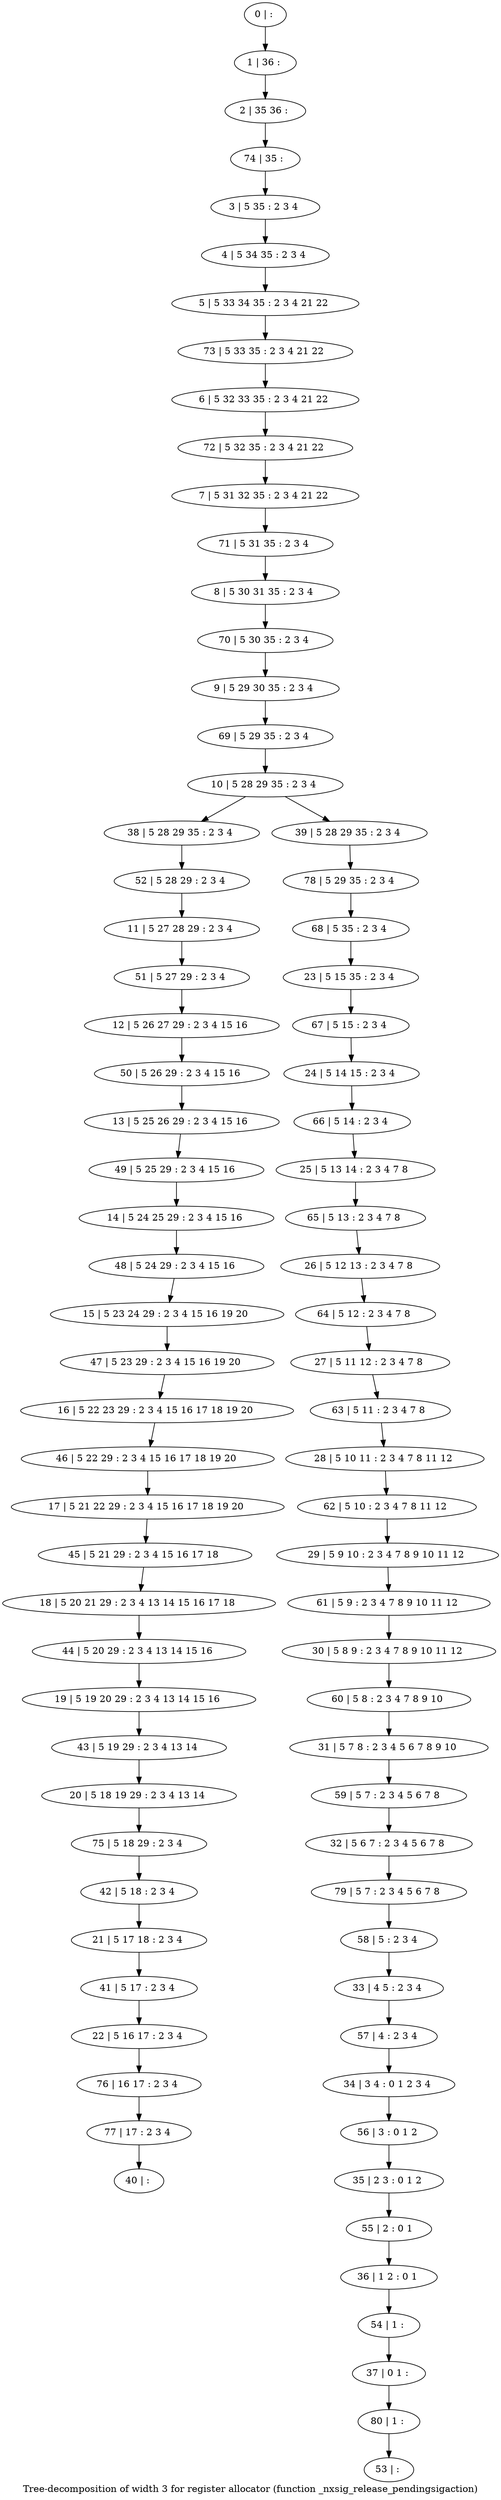 digraph G {
graph [label="Tree-decomposition of width 3 for register allocator (function _nxsig_release_pendingsigaction)"]
0[label="0 | : "];
1[label="1 | 36 : "];
2[label="2 | 35 36 : "];
3[label="3 | 5 35 : 2 3 4 "];
4[label="4 | 5 34 35 : 2 3 4 "];
5[label="5 | 5 33 34 35 : 2 3 4 21 22 "];
6[label="6 | 5 32 33 35 : 2 3 4 21 22 "];
7[label="7 | 5 31 32 35 : 2 3 4 21 22 "];
8[label="8 | 5 30 31 35 : 2 3 4 "];
9[label="9 | 5 29 30 35 : 2 3 4 "];
10[label="10 | 5 28 29 35 : 2 3 4 "];
11[label="11 | 5 27 28 29 : 2 3 4 "];
12[label="12 | 5 26 27 29 : 2 3 4 15 16 "];
13[label="13 | 5 25 26 29 : 2 3 4 15 16 "];
14[label="14 | 5 24 25 29 : 2 3 4 15 16 "];
15[label="15 | 5 23 24 29 : 2 3 4 15 16 19 20 "];
16[label="16 | 5 22 23 29 : 2 3 4 15 16 17 18 19 20 "];
17[label="17 | 5 21 22 29 : 2 3 4 15 16 17 18 19 20 "];
18[label="18 | 5 20 21 29 : 2 3 4 13 14 15 16 17 18 "];
19[label="19 | 5 19 20 29 : 2 3 4 13 14 15 16 "];
20[label="20 | 5 18 19 29 : 2 3 4 13 14 "];
21[label="21 | 5 17 18 : 2 3 4 "];
22[label="22 | 5 16 17 : 2 3 4 "];
23[label="23 | 5 15 35 : 2 3 4 "];
24[label="24 | 5 14 15 : 2 3 4 "];
25[label="25 | 5 13 14 : 2 3 4 7 8 "];
26[label="26 | 5 12 13 : 2 3 4 7 8 "];
27[label="27 | 5 11 12 : 2 3 4 7 8 "];
28[label="28 | 5 10 11 : 2 3 4 7 8 11 12 "];
29[label="29 | 5 9 10 : 2 3 4 7 8 9 10 11 12 "];
30[label="30 | 5 8 9 : 2 3 4 7 8 9 10 11 12 "];
31[label="31 | 5 7 8 : 2 3 4 5 6 7 8 9 10 "];
32[label="32 | 5 6 7 : 2 3 4 5 6 7 8 "];
33[label="33 | 4 5 : 2 3 4 "];
34[label="34 | 3 4 : 0 1 2 3 4 "];
35[label="35 | 2 3 : 0 1 2 "];
36[label="36 | 1 2 : 0 1 "];
37[label="37 | 0 1 : "];
38[label="38 | 5 28 29 35 : 2 3 4 "];
39[label="39 | 5 28 29 35 : 2 3 4 "];
40[label="40 | : "];
41[label="41 | 5 17 : 2 3 4 "];
42[label="42 | 5 18 : 2 3 4 "];
43[label="43 | 5 19 29 : 2 3 4 13 14 "];
44[label="44 | 5 20 29 : 2 3 4 13 14 15 16 "];
45[label="45 | 5 21 29 : 2 3 4 15 16 17 18 "];
46[label="46 | 5 22 29 : 2 3 4 15 16 17 18 19 20 "];
47[label="47 | 5 23 29 : 2 3 4 15 16 19 20 "];
48[label="48 | 5 24 29 : 2 3 4 15 16 "];
49[label="49 | 5 25 29 : 2 3 4 15 16 "];
50[label="50 | 5 26 29 : 2 3 4 15 16 "];
51[label="51 | 5 27 29 : 2 3 4 "];
52[label="52 | 5 28 29 : 2 3 4 "];
53[label="53 | : "];
54[label="54 | 1 : "];
55[label="55 | 2 : 0 1 "];
56[label="56 | 3 : 0 1 2 "];
57[label="57 | 4 : 2 3 4 "];
58[label="58 | 5 : 2 3 4 "];
59[label="59 | 5 7 : 2 3 4 5 6 7 8 "];
60[label="60 | 5 8 : 2 3 4 7 8 9 10 "];
61[label="61 | 5 9 : 2 3 4 7 8 9 10 11 12 "];
62[label="62 | 5 10 : 2 3 4 7 8 11 12 "];
63[label="63 | 5 11 : 2 3 4 7 8 "];
64[label="64 | 5 12 : 2 3 4 7 8 "];
65[label="65 | 5 13 : 2 3 4 7 8 "];
66[label="66 | 5 14 : 2 3 4 "];
67[label="67 | 5 15 : 2 3 4 "];
68[label="68 | 5 35 : 2 3 4 "];
69[label="69 | 5 29 35 : 2 3 4 "];
70[label="70 | 5 30 35 : 2 3 4 "];
71[label="71 | 5 31 35 : 2 3 4 "];
72[label="72 | 5 32 35 : 2 3 4 21 22 "];
73[label="73 | 5 33 35 : 2 3 4 21 22 "];
74[label="74 | 35 : "];
75[label="75 | 5 18 29 : 2 3 4 "];
76[label="76 | 16 17 : 2 3 4 "];
77[label="77 | 17 : 2 3 4 "];
78[label="78 | 5 29 35 : 2 3 4 "];
79[label="79 | 5 7 : 2 3 4 5 6 7 8 "];
80[label="80 | 1 : "];
0->1 ;
1->2 ;
3->4 ;
4->5 ;
10->38 ;
10->39 ;
41->22 ;
21->41 ;
42->21 ;
43->20 ;
19->43 ;
44->19 ;
18->44 ;
45->18 ;
17->45 ;
46->17 ;
16->46 ;
47->16 ;
15->47 ;
48->15 ;
14->48 ;
49->14 ;
13->49 ;
50->13 ;
12->50 ;
51->12 ;
11->51 ;
52->11 ;
38->52 ;
54->37 ;
36->54 ;
55->36 ;
35->55 ;
56->35 ;
34->56 ;
57->34 ;
33->57 ;
58->33 ;
59->32 ;
31->59 ;
60->31 ;
30->60 ;
61->30 ;
29->61 ;
62->29 ;
28->62 ;
63->28 ;
27->63 ;
64->27 ;
26->64 ;
65->26 ;
25->65 ;
66->25 ;
24->66 ;
67->24 ;
23->67 ;
68->23 ;
69->10 ;
9->69 ;
70->9 ;
8->70 ;
71->8 ;
7->71 ;
72->7 ;
6->72 ;
73->6 ;
5->73 ;
74->3 ;
2->74 ;
75->42 ;
20->75 ;
22->76 ;
77->40 ;
76->77 ;
78->68 ;
39->78 ;
79->58 ;
32->79 ;
80->53 ;
37->80 ;
}
